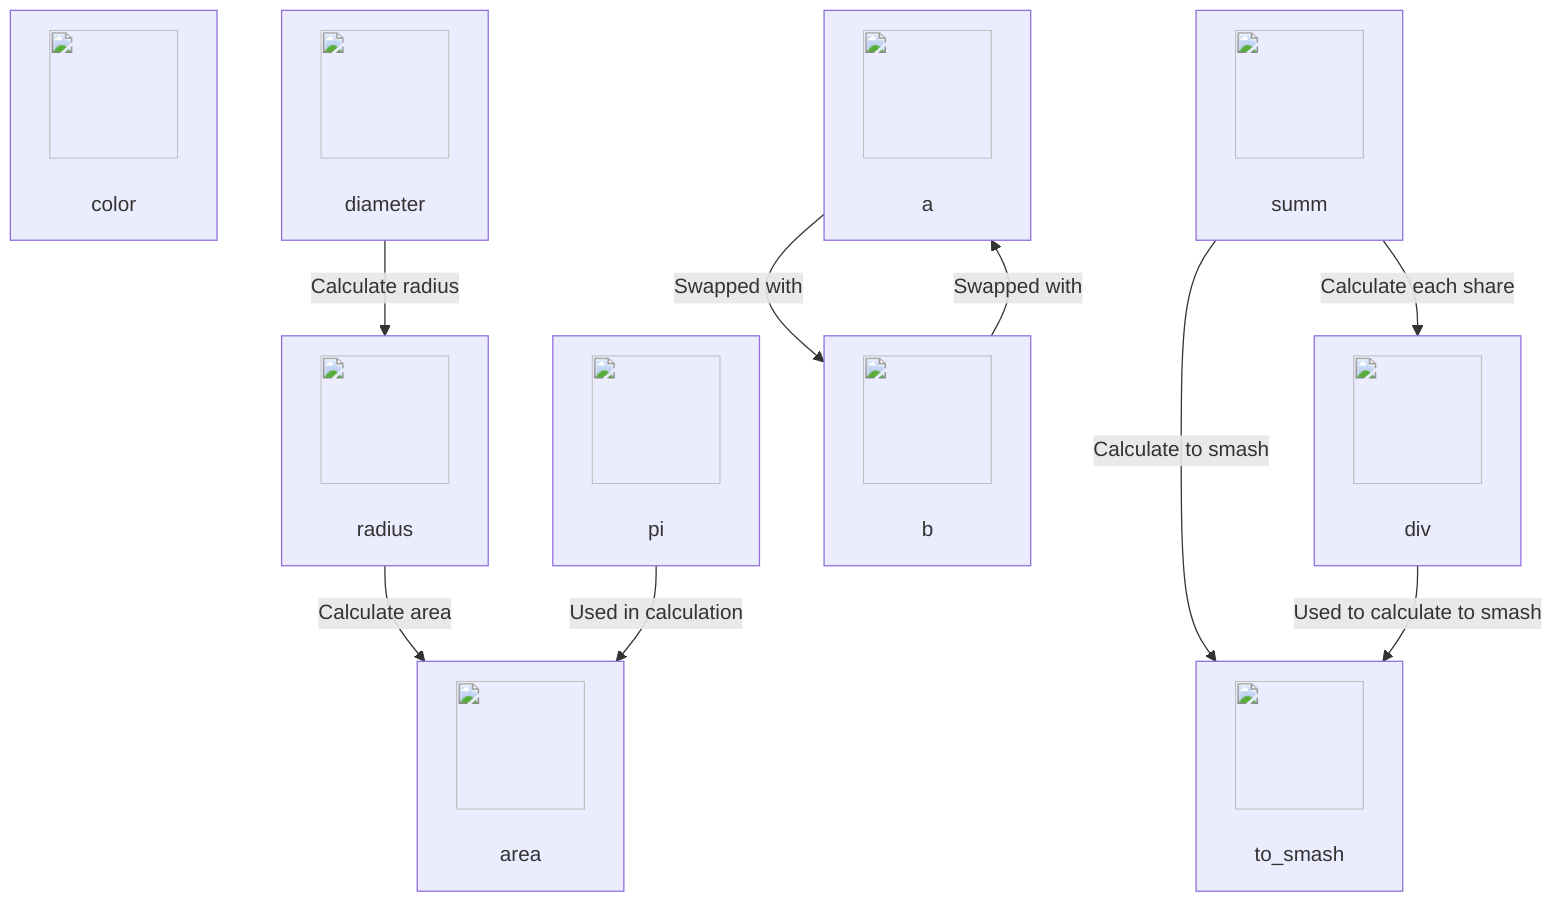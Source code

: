 flowchart TD
    %% A string variable that represents a favorite color.
    color["<img src='icons/file.svg' width=100 height=100/> <br/> color"]
    %% A float variable representing the approximate value of pi.
    pi["<img src='icons/file.svg' width=100 height=100/> <br/> pi"]
    %% An integer that denotes the diameter of a circle.
    diameter["<img src='icons/file.svg' width=100 height=100/> <br/> diameter"]
    %% A float variable representing the radius of a circle, calculated as half of the diameter.
    radius["<img src='icons/file.svg' width=100 height=100/> <br/> radius"]
    %% A float variable that represents the area of a circle, calculated using the formula pi * radius^2.
    area["<img src='icons/file.svg' width=100 height=100/> <br/> area"]
    %% A list variable initially set to [1, 2, 3].
    a["<img src='icons/file.svg' width=100 height=100/> <br/> a"]
    %% A list variable initially set to [3, 2, 1].
    b["<img src='icons/file.svg' width=100 height=100/> <br/> b"]
    %% An integer representing the total number of candies collected by Alice, Bob, and Carol.
    summ["<img src='icons/file.svg' width=100 height=100/> <br/> summ"]
    %% An integer representing the amount of candies each person would get when evenly distributed.
    div["<img src='icons/file.svg' width=100 height=100/> <br/> div"]
    %% An integer representing the number of candies that will be smashed, calculated as the remainder when the total is divided by 3.
    to_smash["<img src='icons/file.svg' width=100 height=100/> <br/> to_smash"]

    diameter -->|Calculate radius| radius
    radius -->|Calculate area| area
    pi -->|Used in calculation| area

    a -->|Swapped with| b
    b -->|Swapped with| a

    summ -->|Calculate each share| div
    summ -->|Calculate to smash| to_smash
    div -->|Used to calculate to smash| to_smash